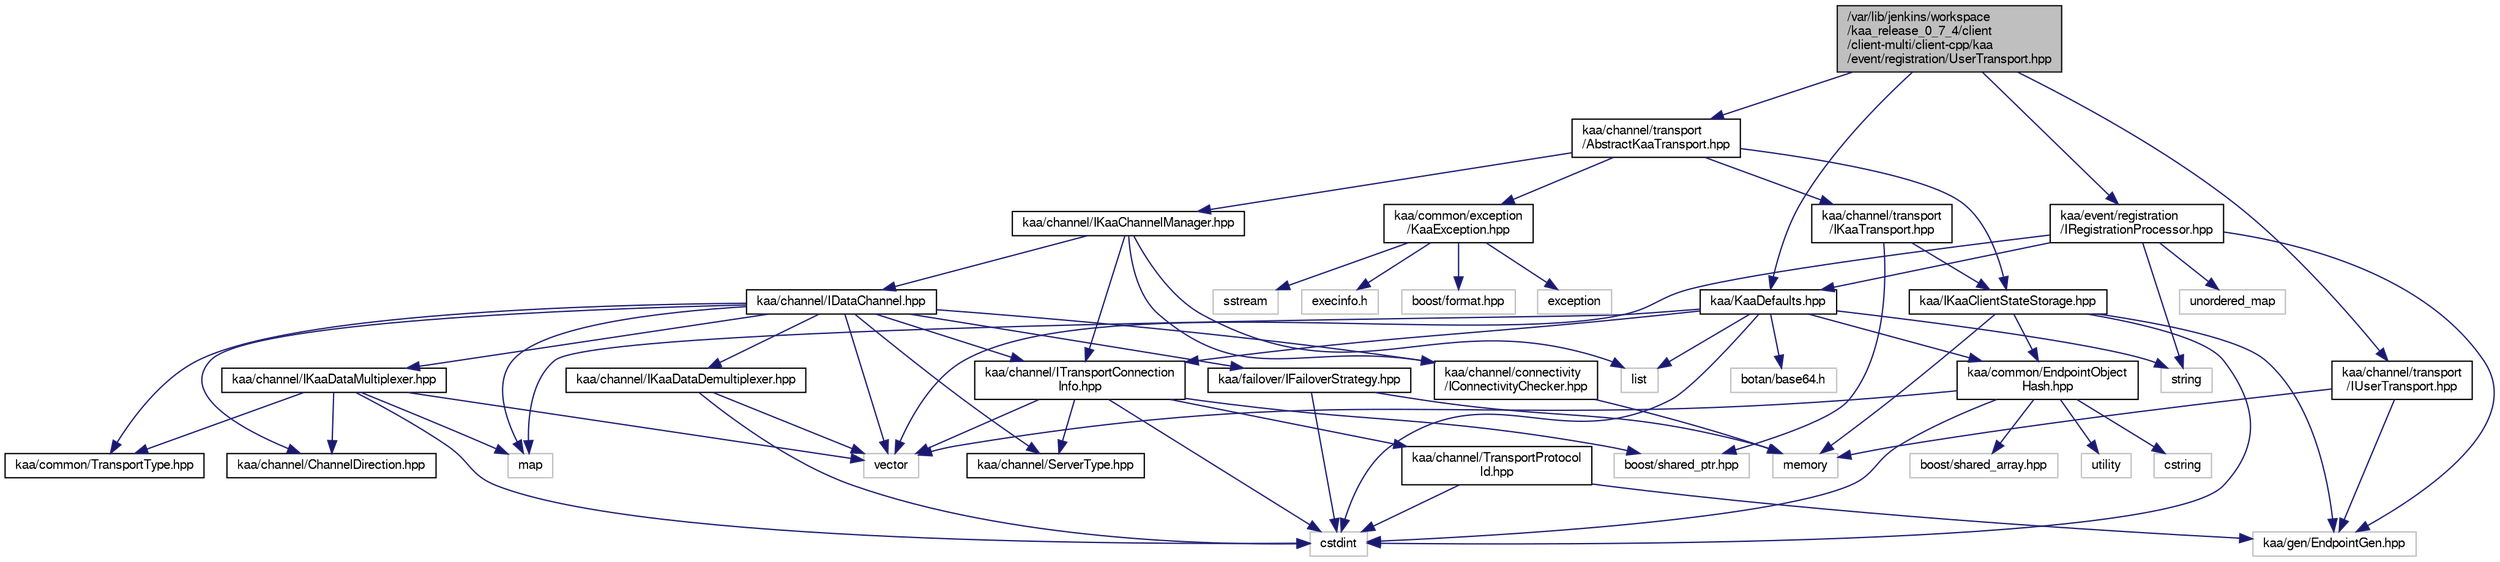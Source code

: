 digraph "/var/lib/jenkins/workspace/kaa_release_0_7_4/client/client-multi/client-cpp/kaa/event/registration/UserTransport.hpp"
{
  bgcolor="transparent";
  edge [fontname="FreeSans",fontsize="10",labelfontname="FreeSans",labelfontsize="10"];
  node [fontname="FreeSans",fontsize="10",shape=record];
  Node1 [label="/var/lib/jenkins/workspace\l/kaa_release_0_7_4/client\l/client-multi/client-cpp/kaa\l/event/registration/UserTransport.hpp",height=0.2,width=0.4,color="black", fillcolor="grey75", style="filled" fontcolor="black"];
  Node1 -> Node2 [color="midnightblue",fontsize="10",style="solid",fontname="FreeSans"];
  Node2 [label="kaa/KaaDefaults.hpp",height=0.2,width=0.4,color="black",URL="$KaaDefaults_8hpp.html"];
  Node2 -> Node3 [color="midnightblue",fontsize="10",style="solid",fontname="FreeSans"];
  Node3 [label="map",height=0.2,width=0.4,color="grey75"];
  Node2 -> Node4 [color="midnightblue",fontsize="10",style="solid",fontname="FreeSans"];
  Node4 [label="list",height=0.2,width=0.4,color="grey75"];
  Node2 -> Node5 [color="midnightblue",fontsize="10",style="solid",fontname="FreeSans"];
  Node5 [label="string",height=0.2,width=0.4,color="grey75"];
  Node2 -> Node6 [color="midnightblue",fontsize="10",style="solid",fontname="FreeSans"];
  Node6 [label="botan/base64.h",height=0.2,width=0.4,color="grey75"];
  Node2 -> Node7 [color="midnightblue",fontsize="10",style="solid",fontname="FreeSans"];
  Node7 [label="cstdint",height=0.2,width=0.4,color="grey75"];
  Node2 -> Node8 [color="midnightblue",fontsize="10",style="solid",fontname="FreeSans"];
  Node8 [label="kaa/common/EndpointObject\lHash.hpp",height=0.2,width=0.4,color="black",URL="$EndpointObjectHash_8hpp.html"];
  Node8 -> Node9 [color="midnightblue",fontsize="10",style="solid",fontname="FreeSans"];
  Node9 [label="utility",height=0.2,width=0.4,color="grey75"];
  Node8 -> Node10 [color="midnightblue",fontsize="10",style="solid",fontname="FreeSans"];
  Node10 [label="cstring",height=0.2,width=0.4,color="grey75"];
  Node8 -> Node11 [color="midnightblue",fontsize="10",style="solid",fontname="FreeSans"];
  Node11 [label="vector",height=0.2,width=0.4,color="grey75"];
  Node8 -> Node7 [color="midnightblue",fontsize="10",style="solid",fontname="FreeSans"];
  Node8 -> Node12 [color="midnightblue",fontsize="10",style="solid",fontname="FreeSans"];
  Node12 [label="boost/shared_array.hpp",height=0.2,width=0.4,color="grey75"];
  Node2 -> Node13 [color="midnightblue",fontsize="10",style="solid",fontname="FreeSans"];
  Node13 [label="kaa/channel/ITransportConnection\lInfo.hpp",height=0.2,width=0.4,color="black",URL="$ITransportConnectionInfo_8hpp.html"];
  Node13 -> Node7 [color="midnightblue",fontsize="10",style="solid",fontname="FreeSans"];
  Node13 -> Node11 [color="midnightblue",fontsize="10",style="solid",fontname="FreeSans"];
  Node13 -> Node14 [color="midnightblue",fontsize="10",style="solid",fontname="FreeSans"];
  Node14 [label="boost/shared_ptr.hpp",height=0.2,width=0.4,color="grey75"];
  Node13 -> Node15 [color="midnightblue",fontsize="10",style="solid",fontname="FreeSans"];
  Node15 [label="kaa/channel/ServerType.hpp",height=0.2,width=0.4,color="black",URL="$ServerType_8hpp.html"];
  Node13 -> Node16 [color="midnightblue",fontsize="10",style="solid",fontname="FreeSans"];
  Node16 [label="kaa/channel/TransportProtocol\lId.hpp",height=0.2,width=0.4,color="black",URL="$TransportProtocolId_8hpp.html"];
  Node16 -> Node7 [color="midnightblue",fontsize="10",style="solid",fontname="FreeSans"];
  Node16 -> Node17 [color="midnightblue",fontsize="10",style="solid",fontname="FreeSans"];
  Node17 [label="kaa/gen/EndpointGen.hpp",height=0.2,width=0.4,color="grey75"];
  Node1 -> Node18 [color="midnightblue",fontsize="10",style="solid",fontname="FreeSans"];
  Node18 [label="kaa/channel/transport\l/AbstractKaaTransport.hpp",height=0.2,width=0.4,color="black",URL="$AbstractKaaTransport_8hpp.html"];
  Node18 -> Node19 [color="midnightblue",fontsize="10",style="solid",fontname="FreeSans"];
  Node19 [label="kaa/channel/transport\l/IKaaTransport.hpp",height=0.2,width=0.4,color="black",URL="$IKaaTransport_8hpp.html"];
  Node19 -> Node20 [color="midnightblue",fontsize="10",style="solid",fontname="FreeSans"];
  Node20 [label="kaa/IKaaClientStateStorage.hpp",height=0.2,width=0.4,color="black",URL="$IKaaClientStateStorage_8hpp.html"];
  Node20 -> Node7 [color="midnightblue",fontsize="10",style="solid",fontname="FreeSans"];
  Node20 -> Node21 [color="midnightblue",fontsize="10",style="solid",fontname="FreeSans"];
  Node21 [label="memory",height=0.2,width=0.4,color="grey75"];
  Node20 -> Node17 [color="midnightblue",fontsize="10",style="solid",fontname="FreeSans"];
  Node20 -> Node8 [color="midnightblue",fontsize="10",style="solid",fontname="FreeSans"];
  Node19 -> Node14 [color="midnightblue",fontsize="10",style="solid",fontname="FreeSans"];
  Node18 -> Node22 [color="midnightblue",fontsize="10",style="solid",fontname="FreeSans"];
  Node22 [label="kaa/channel/IKaaChannelManager.hpp",height=0.2,width=0.4,color="black",URL="$IKaaChannelManager_8hpp.html"];
  Node22 -> Node4 [color="midnightblue",fontsize="10",style="solid",fontname="FreeSans"];
  Node22 -> Node23 [color="midnightblue",fontsize="10",style="solid",fontname="FreeSans"];
  Node23 [label="kaa/channel/IDataChannel.hpp",height=0.2,width=0.4,color="black",URL="$IDataChannel_8hpp.html"];
  Node23 -> Node11 [color="midnightblue",fontsize="10",style="solid",fontname="FreeSans"];
  Node23 -> Node3 [color="midnightblue",fontsize="10",style="solid",fontname="FreeSans"];
  Node23 -> Node24 [color="midnightblue",fontsize="10",style="solid",fontname="FreeSans"];
  Node24 [label="kaa/failover/IFailoverStrategy.hpp",height=0.2,width=0.4,color="black",URL="$IFailoverStrategy_8hpp.html"];
  Node24 -> Node21 [color="midnightblue",fontsize="10",style="solid",fontname="FreeSans"];
  Node24 -> Node7 [color="midnightblue",fontsize="10",style="solid",fontname="FreeSans"];
  Node23 -> Node15 [color="midnightblue",fontsize="10",style="solid",fontname="FreeSans"];
  Node23 -> Node25 [color="midnightblue",fontsize="10",style="solid",fontname="FreeSans"];
  Node25 [label="kaa/common/TransportType.hpp",height=0.2,width=0.4,color="black",URL="$TransportType_8hpp.html"];
  Node23 -> Node26 [color="midnightblue",fontsize="10",style="solid",fontname="FreeSans"];
  Node26 [label="kaa/channel/ChannelDirection.hpp",height=0.2,width=0.4,color="black",URL="$ChannelDirection_8hpp.html"];
  Node23 -> Node27 [color="midnightblue",fontsize="10",style="solid",fontname="FreeSans"];
  Node27 [label="kaa/channel/IKaaDataMultiplexer.hpp",height=0.2,width=0.4,color="black",URL="$IKaaDataMultiplexer_8hpp.html"];
  Node27 -> Node7 [color="midnightblue",fontsize="10",style="solid",fontname="FreeSans"];
  Node27 -> Node3 [color="midnightblue",fontsize="10",style="solid",fontname="FreeSans"];
  Node27 -> Node11 [color="midnightblue",fontsize="10",style="solid",fontname="FreeSans"];
  Node27 -> Node25 [color="midnightblue",fontsize="10",style="solid",fontname="FreeSans"];
  Node27 -> Node26 [color="midnightblue",fontsize="10",style="solid",fontname="FreeSans"];
  Node23 -> Node28 [color="midnightblue",fontsize="10",style="solid",fontname="FreeSans"];
  Node28 [label="kaa/channel/IKaaDataDemultiplexer.hpp",height=0.2,width=0.4,color="black",URL="$IKaaDataDemultiplexer_8hpp.html"];
  Node28 -> Node7 [color="midnightblue",fontsize="10",style="solid",fontname="FreeSans"];
  Node28 -> Node11 [color="midnightblue",fontsize="10",style="solid",fontname="FreeSans"];
  Node23 -> Node13 [color="midnightblue",fontsize="10",style="solid",fontname="FreeSans"];
  Node23 -> Node29 [color="midnightblue",fontsize="10",style="solid",fontname="FreeSans"];
  Node29 [label="kaa/channel/connectivity\l/IConnectivityChecker.hpp",height=0.2,width=0.4,color="black",URL="$IConnectivityChecker_8hpp.html"];
  Node29 -> Node21 [color="midnightblue",fontsize="10",style="solid",fontname="FreeSans"];
  Node22 -> Node13 [color="midnightblue",fontsize="10",style="solid",fontname="FreeSans"];
  Node22 -> Node29 [color="midnightblue",fontsize="10",style="solid",fontname="FreeSans"];
  Node18 -> Node30 [color="midnightblue",fontsize="10",style="solid",fontname="FreeSans"];
  Node30 [label="kaa/common/exception\l/KaaException.hpp",height=0.2,width=0.4,color="black",URL="$KaaException_8hpp.html"];
  Node30 -> Node31 [color="midnightblue",fontsize="10",style="solid",fontname="FreeSans"];
  Node31 [label="boost/format.hpp",height=0.2,width=0.4,color="grey75"];
  Node30 -> Node32 [color="midnightblue",fontsize="10",style="solid",fontname="FreeSans"];
  Node32 [label="exception",height=0.2,width=0.4,color="grey75"];
  Node30 -> Node33 [color="midnightblue",fontsize="10",style="solid",fontname="FreeSans"];
  Node33 [label="sstream",height=0.2,width=0.4,color="grey75"];
  Node30 -> Node34 [color="midnightblue",fontsize="10",style="solid",fontname="FreeSans"];
  Node34 [label="execinfo.h",height=0.2,width=0.4,color="grey75"];
  Node18 -> Node20 [color="midnightblue",fontsize="10",style="solid",fontname="FreeSans"];
  Node1 -> Node35 [color="midnightblue",fontsize="10",style="solid",fontname="FreeSans"];
  Node35 [label="kaa/channel/transport\l/IUserTransport.hpp",height=0.2,width=0.4,color="black",URL="$IUserTransport_8hpp.html"];
  Node35 -> Node17 [color="midnightblue",fontsize="10",style="solid",fontname="FreeSans"];
  Node35 -> Node21 [color="midnightblue",fontsize="10",style="solid",fontname="FreeSans"];
  Node1 -> Node36 [color="midnightblue",fontsize="10",style="solid",fontname="FreeSans"];
  Node36 [label="kaa/event/registration\l/IRegistrationProcessor.hpp",height=0.2,width=0.4,color="black",URL="$IRegistrationProcessor_8hpp.html"];
  Node36 -> Node2 [color="midnightblue",fontsize="10",style="solid",fontname="FreeSans"];
  Node36 -> Node5 [color="midnightblue",fontsize="10",style="solid",fontname="FreeSans"];
  Node36 -> Node11 [color="midnightblue",fontsize="10",style="solid",fontname="FreeSans"];
  Node36 -> Node37 [color="midnightblue",fontsize="10",style="solid",fontname="FreeSans"];
  Node37 [label="unordered_map",height=0.2,width=0.4,color="grey75"];
  Node36 -> Node17 [color="midnightblue",fontsize="10",style="solid",fontname="FreeSans"];
}
